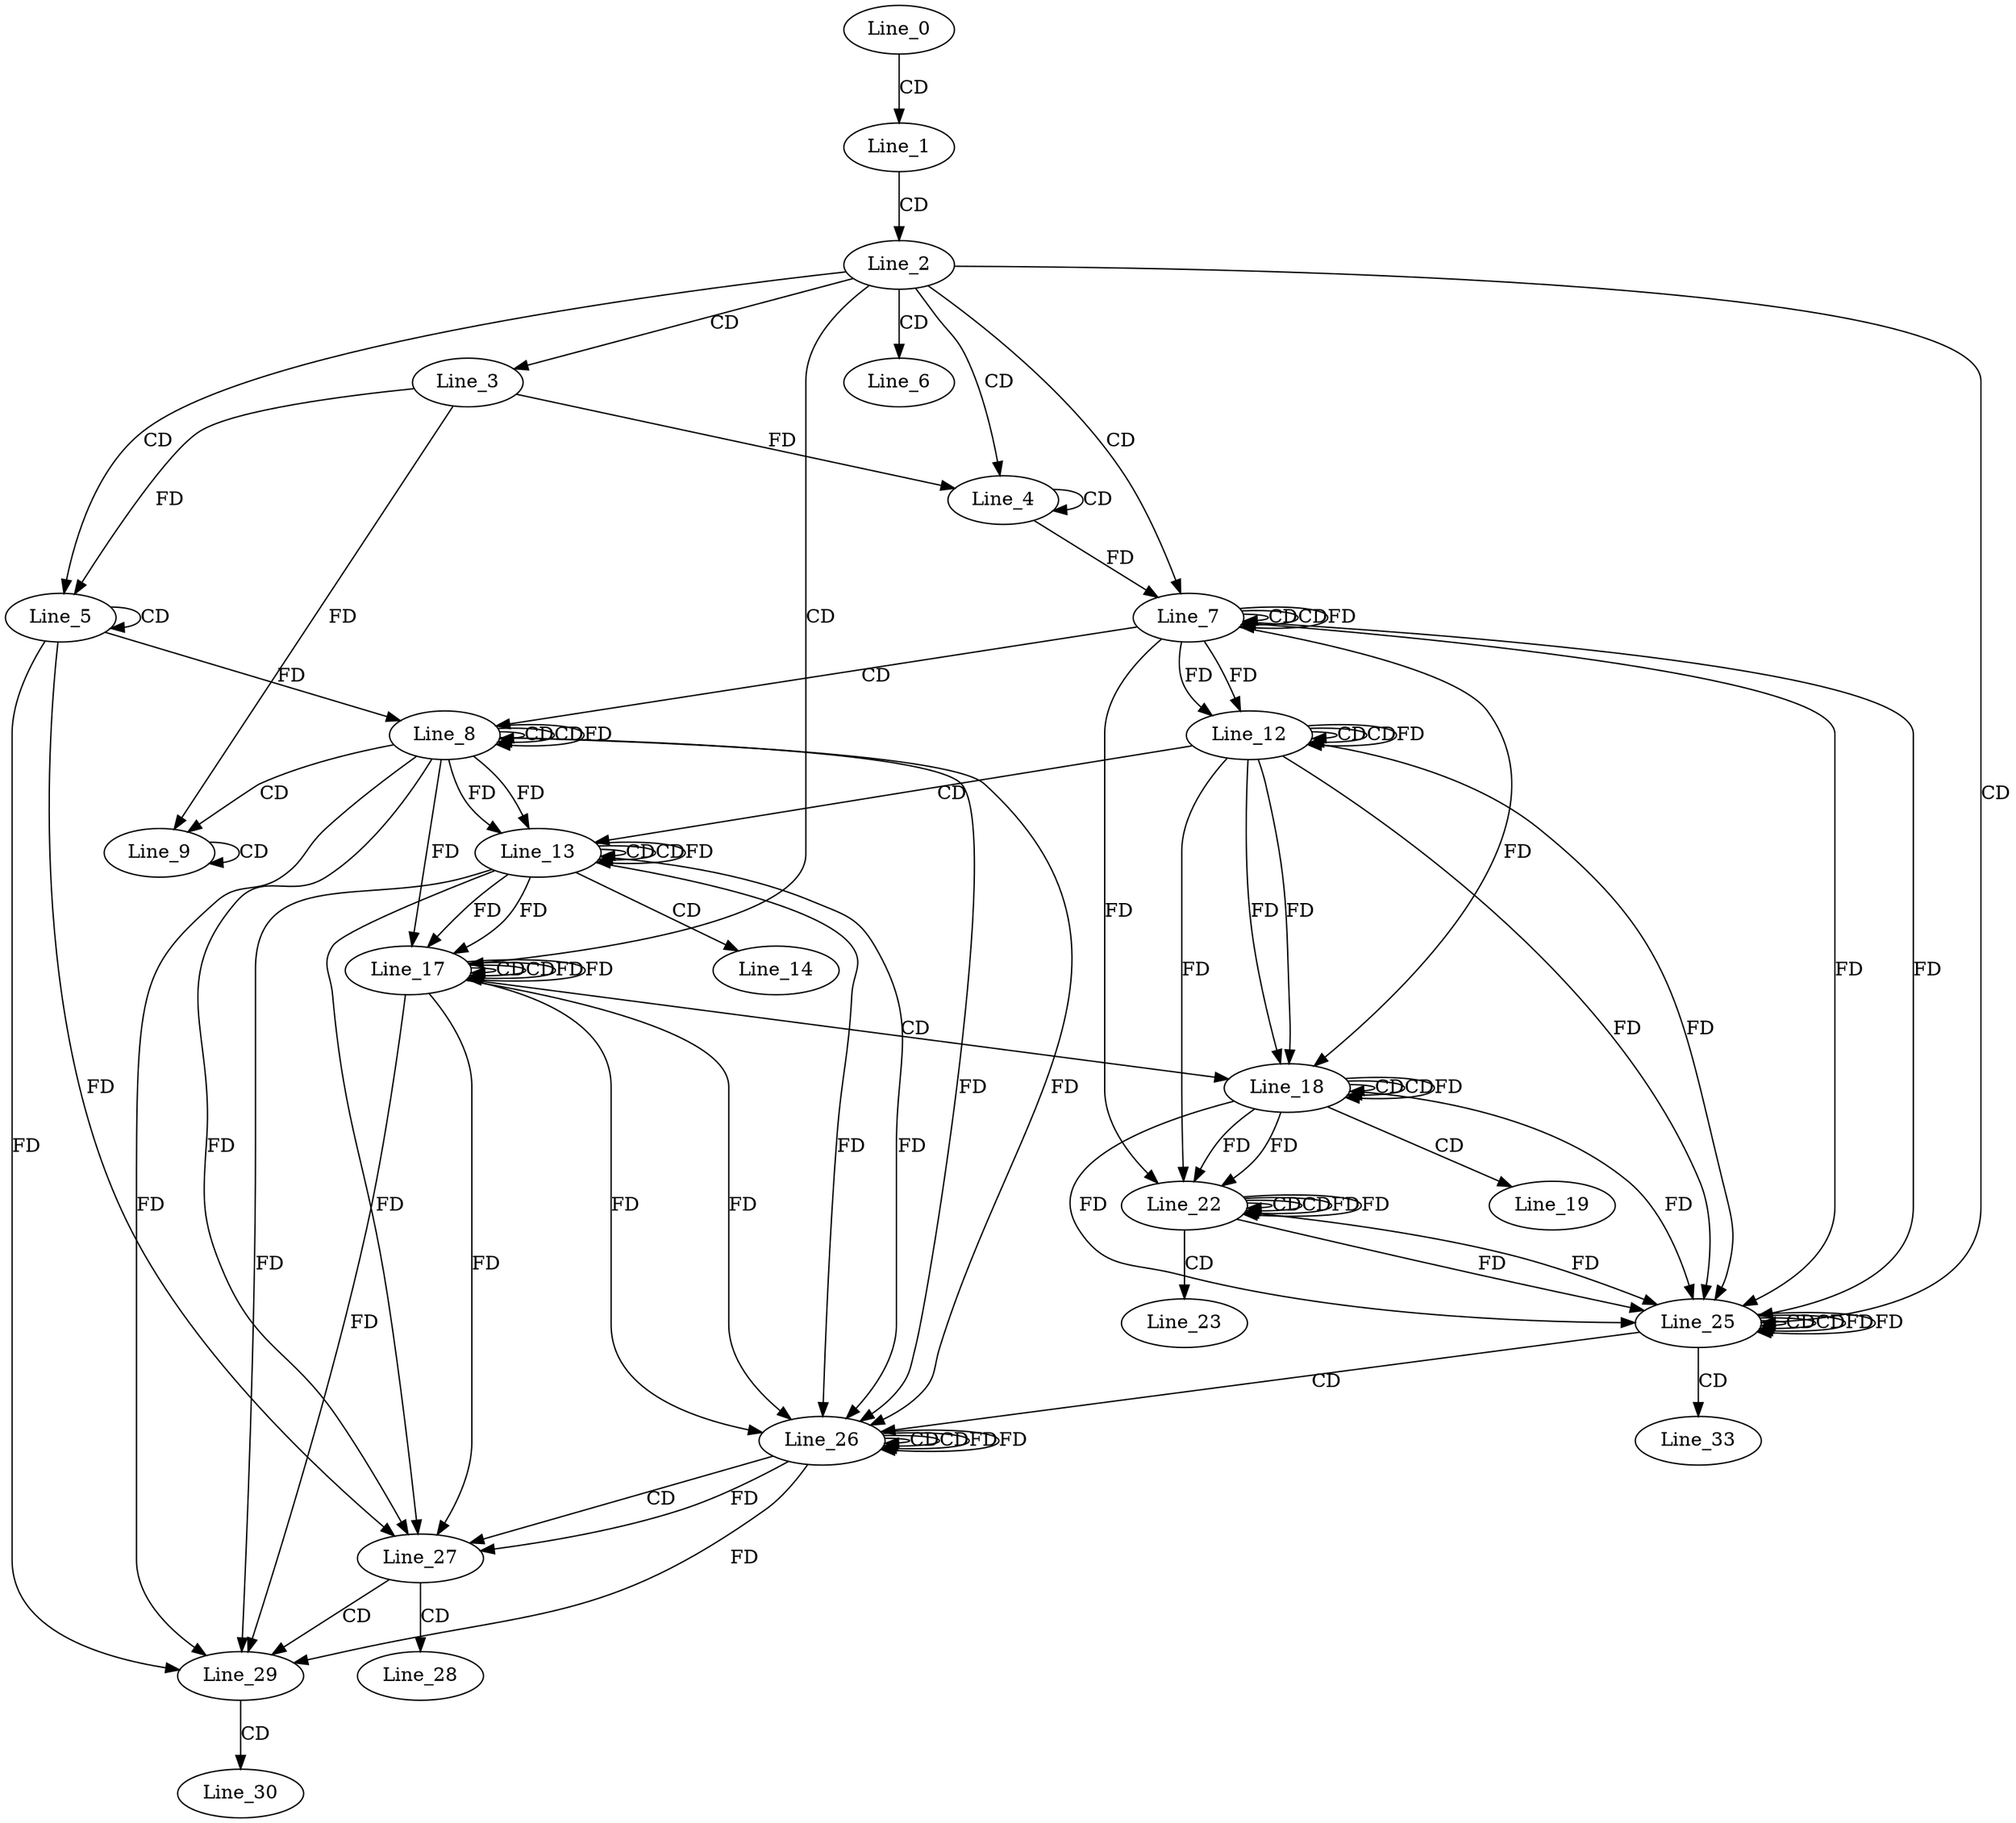 digraph G {
  Line_0;
  Line_1;
  Line_2;
  Line_3;
  Line_4;
  Line_4;
  Line_5;
  Line_5;
  Line_6;
  Line_7;
  Line_7;
  Line_7;
  Line_8;
  Line_8;
  Line_8;
  Line_9;
  Line_9;
  Line_12;
  Line_12;
  Line_12;
  Line_13;
  Line_13;
  Line_13;
  Line_14;
  Line_17;
  Line_17;
  Line_17;
  Line_18;
  Line_18;
  Line_18;
  Line_19;
  Line_22;
  Line_22;
  Line_22;
  Line_23;
  Line_25;
  Line_25;
  Line_25;
  Line_26;
  Line_26;
  Line_26;
  Line_27;
  Line_28;
  Line_29;
  Line_30;
  Line_33;
  Line_0 -> Line_1 [ label="CD" ];
  Line_1 -> Line_2 [ label="CD" ];
  Line_2 -> Line_3 [ label="CD" ];
  Line_2 -> Line_4 [ label="CD" ];
  Line_4 -> Line_4 [ label="CD" ];
  Line_3 -> Line_4 [ label="FD" ];
  Line_2 -> Line_5 [ label="CD" ];
  Line_5 -> Line_5 [ label="CD" ];
  Line_3 -> Line_5 [ label="FD" ];
  Line_2 -> Line_6 [ label="CD" ];
  Line_2 -> Line_7 [ label="CD" ];
  Line_7 -> Line_7 [ label="CD" ];
  Line_4 -> Line_7 [ label="FD" ];
  Line_7 -> Line_7 [ label="CD" ];
  Line_7 -> Line_7 [ label="FD" ];
  Line_7 -> Line_8 [ label="CD" ];
  Line_8 -> Line_8 [ label="CD" ];
  Line_5 -> Line_8 [ label="FD" ];
  Line_8 -> Line_8 [ label="CD" ];
  Line_8 -> Line_8 [ label="FD" ];
  Line_8 -> Line_9 [ label="CD" ];
  Line_9 -> Line_9 [ label="CD" ];
  Line_3 -> Line_9 [ label="FD" ];
  Line_12 -> Line_12 [ label="CD" ];
  Line_7 -> Line_12 [ label="FD" ];
  Line_12 -> Line_12 [ label="CD" ];
  Line_12 -> Line_12 [ label="FD" ];
  Line_7 -> Line_12 [ label="FD" ];
  Line_12 -> Line_13 [ label="CD" ];
  Line_13 -> Line_13 [ label="CD" ];
  Line_8 -> Line_13 [ label="FD" ];
  Line_13 -> Line_13 [ label="CD" ];
  Line_13 -> Line_13 [ label="FD" ];
  Line_8 -> Line_13 [ label="FD" ];
  Line_13 -> Line_14 [ label="CD" ];
  Line_2 -> Line_17 [ label="CD" ];
  Line_17 -> Line_17 [ label="CD" ];
  Line_13 -> Line_17 [ label="FD" ];
  Line_17 -> Line_17 [ label="CD" ];
  Line_17 -> Line_17 [ label="FD" ];
  Line_13 -> Line_17 [ label="FD" ];
  Line_8 -> Line_17 [ label="FD" ];
  Line_17 -> Line_18 [ label="CD" ];
  Line_18 -> Line_18 [ label="CD" ];
  Line_12 -> Line_18 [ label="FD" ];
  Line_18 -> Line_18 [ label="CD" ];
  Line_18 -> Line_18 [ label="FD" ];
  Line_12 -> Line_18 [ label="FD" ];
  Line_7 -> Line_18 [ label="FD" ];
  Line_18 -> Line_19 [ label="CD" ];
  Line_22 -> Line_22 [ label="CD" ];
  Line_18 -> Line_22 [ label="FD" ];
  Line_22 -> Line_22 [ label="CD" ];
  Line_22 -> Line_22 [ label="FD" ];
  Line_18 -> Line_22 [ label="FD" ];
  Line_12 -> Line_22 [ label="FD" ];
  Line_7 -> Line_22 [ label="FD" ];
  Line_22 -> Line_23 [ label="CD" ];
  Line_2 -> Line_25 [ label="CD" ];
  Line_25 -> Line_25 [ label="CD" ];
  Line_22 -> Line_25 [ label="FD" ];
  Line_18 -> Line_25 [ label="FD" ];
  Line_12 -> Line_25 [ label="FD" ];
  Line_7 -> Line_25 [ label="FD" ];
  Line_25 -> Line_25 [ label="CD" ];
  Line_25 -> Line_25 [ label="FD" ];
  Line_22 -> Line_25 [ label="FD" ];
  Line_18 -> Line_25 [ label="FD" ];
  Line_12 -> Line_25 [ label="FD" ];
  Line_7 -> Line_25 [ label="FD" ];
  Line_25 -> Line_26 [ label="CD" ];
  Line_26 -> Line_26 [ label="CD" ];
  Line_17 -> Line_26 [ label="FD" ];
  Line_13 -> Line_26 [ label="FD" ];
  Line_8 -> Line_26 [ label="FD" ];
  Line_26 -> Line_26 [ label="CD" ];
  Line_26 -> Line_26 [ label="FD" ];
  Line_17 -> Line_26 [ label="FD" ];
  Line_13 -> Line_26 [ label="FD" ];
  Line_8 -> Line_26 [ label="FD" ];
  Line_26 -> Line_27 [ label="CD" ];
  Line_26 -> Line_27 [ label="FD" ];
  Line_17 -> Line_27 [ label="FD" ];
  Line_13 -> Line_27 [ label="FD" ];
  Line_8 -> Line_27 [ label="FD" ];
  Line_5 -> Line_27 [ label="FD" ];
  Line_27 -> Line_28 [ label="CD" ];
  Line_27 -> Line_29 [ label="CD" ];
  Line_26 -> Line_29 [ label="FD" ];
  Line_17 -> Line_29 [ label="FD" ];
  Line_13 -> Line_29 [ label="FD" ];
  Line_8 -> Line_29 [ label="FD" ];
  Line_5 -> Line_29 [ label="FD" ];
  Line_29 -> Line_30 [ label="CD" ];
  Line_25 -> Line_33 [ label="CD" ];
  Line_17 -> Line_17 [ label="FD" ];
  Line_22 -> Line_22 [ label="FD" ];
  Line_25 -> Line_25 [ label="FD" ];
  Line_26 -> Line_26 [ label="FD" ];
}
